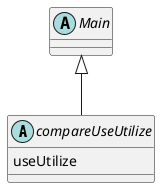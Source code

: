 @startuml
'https://plantuml.com/class-diagram

abstract class compareUseUtilize{
    useUtilize
}
abstract class Main

Main <|-- compareUseUtilize

@enduml